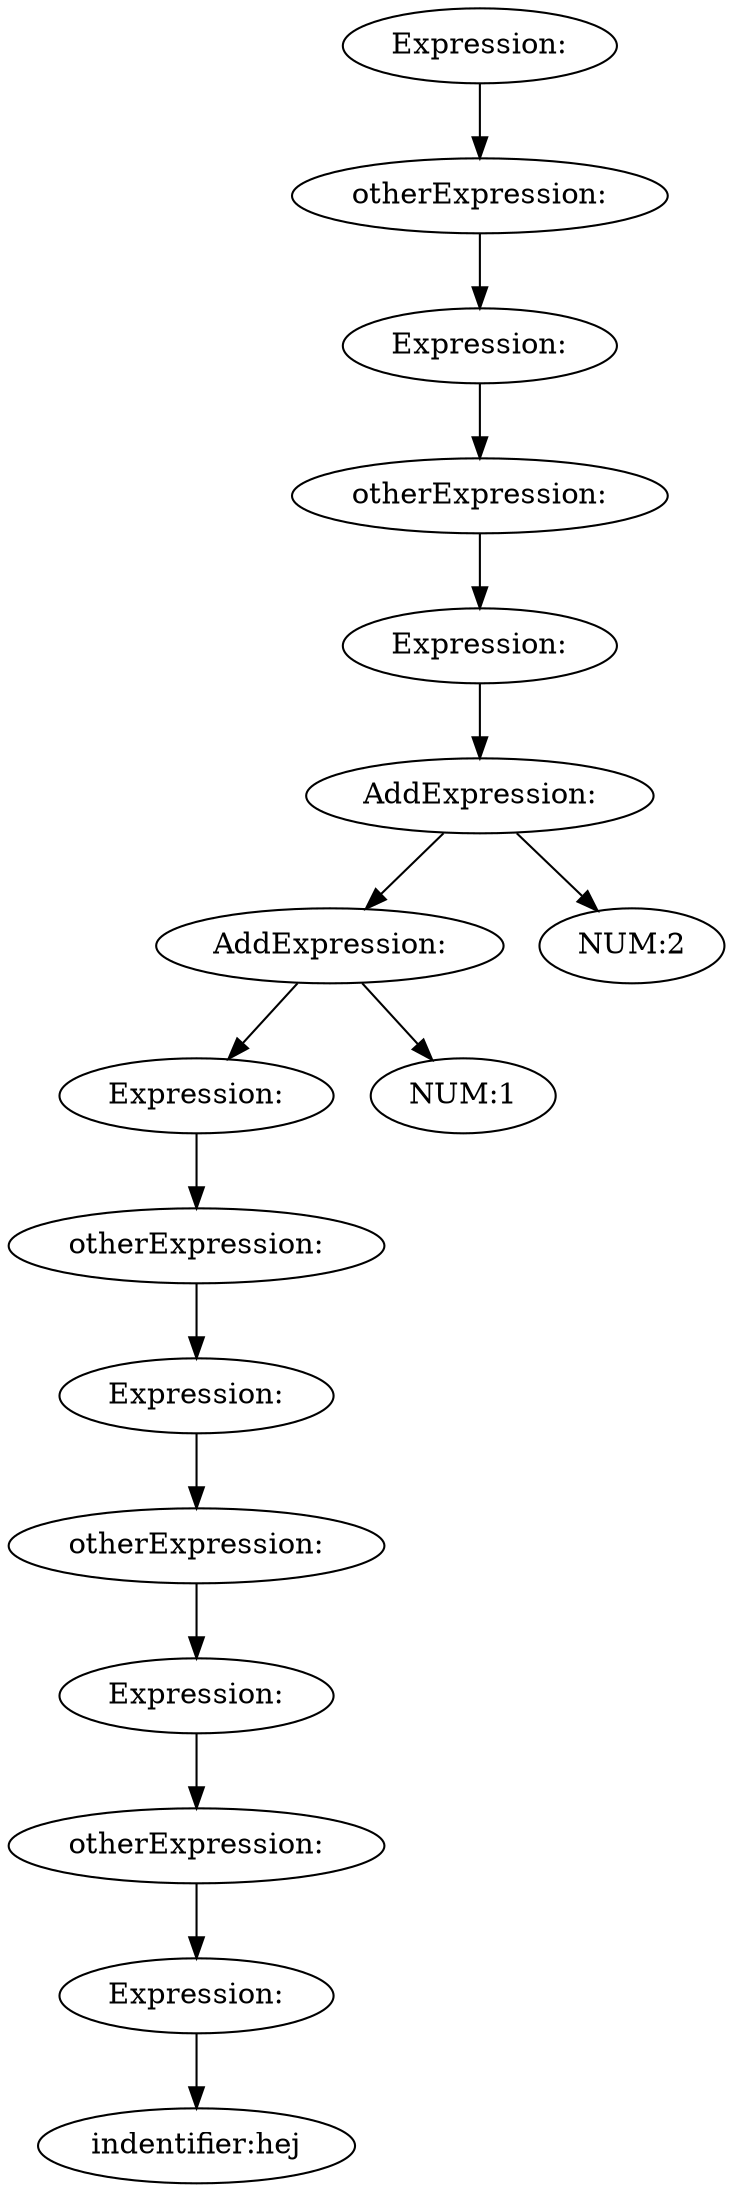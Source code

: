 digraph {
n0 [label="Expression:"];
n1 [label="otherExpression:"];
n2 [label="Expression:"];
n3 [label="otherExpression:"];
n4 [label="Expression:"];
n5 [label="AddExpression:"];
n6 [label="AddExpression:"];
n7 [label="Expression:"];
n8 [label="otherExpression:"];
n9 [label="Expression:"];
n10 [label="otherExpression:"];
n11 [label="Expression:"];
n12 [label="otherExpression:"];
n13 [label="Expression:"];
n14 [label="indentifier:hej"];
n13 -> n14
n12 -> n13
n11 -> n12
n10 -> n11
n9 -> n10
n8 -> n9
n7 -> n8
n6 -> n7
n15 [label="NUM:1"];
n6 -> n15
n5 -> n6
n16 [label="NUM:2"];
n5 -> n16
n4 -> n5
n3 -> n4
n2 -> n3
n1 -> n2
n0 -> n1
}
